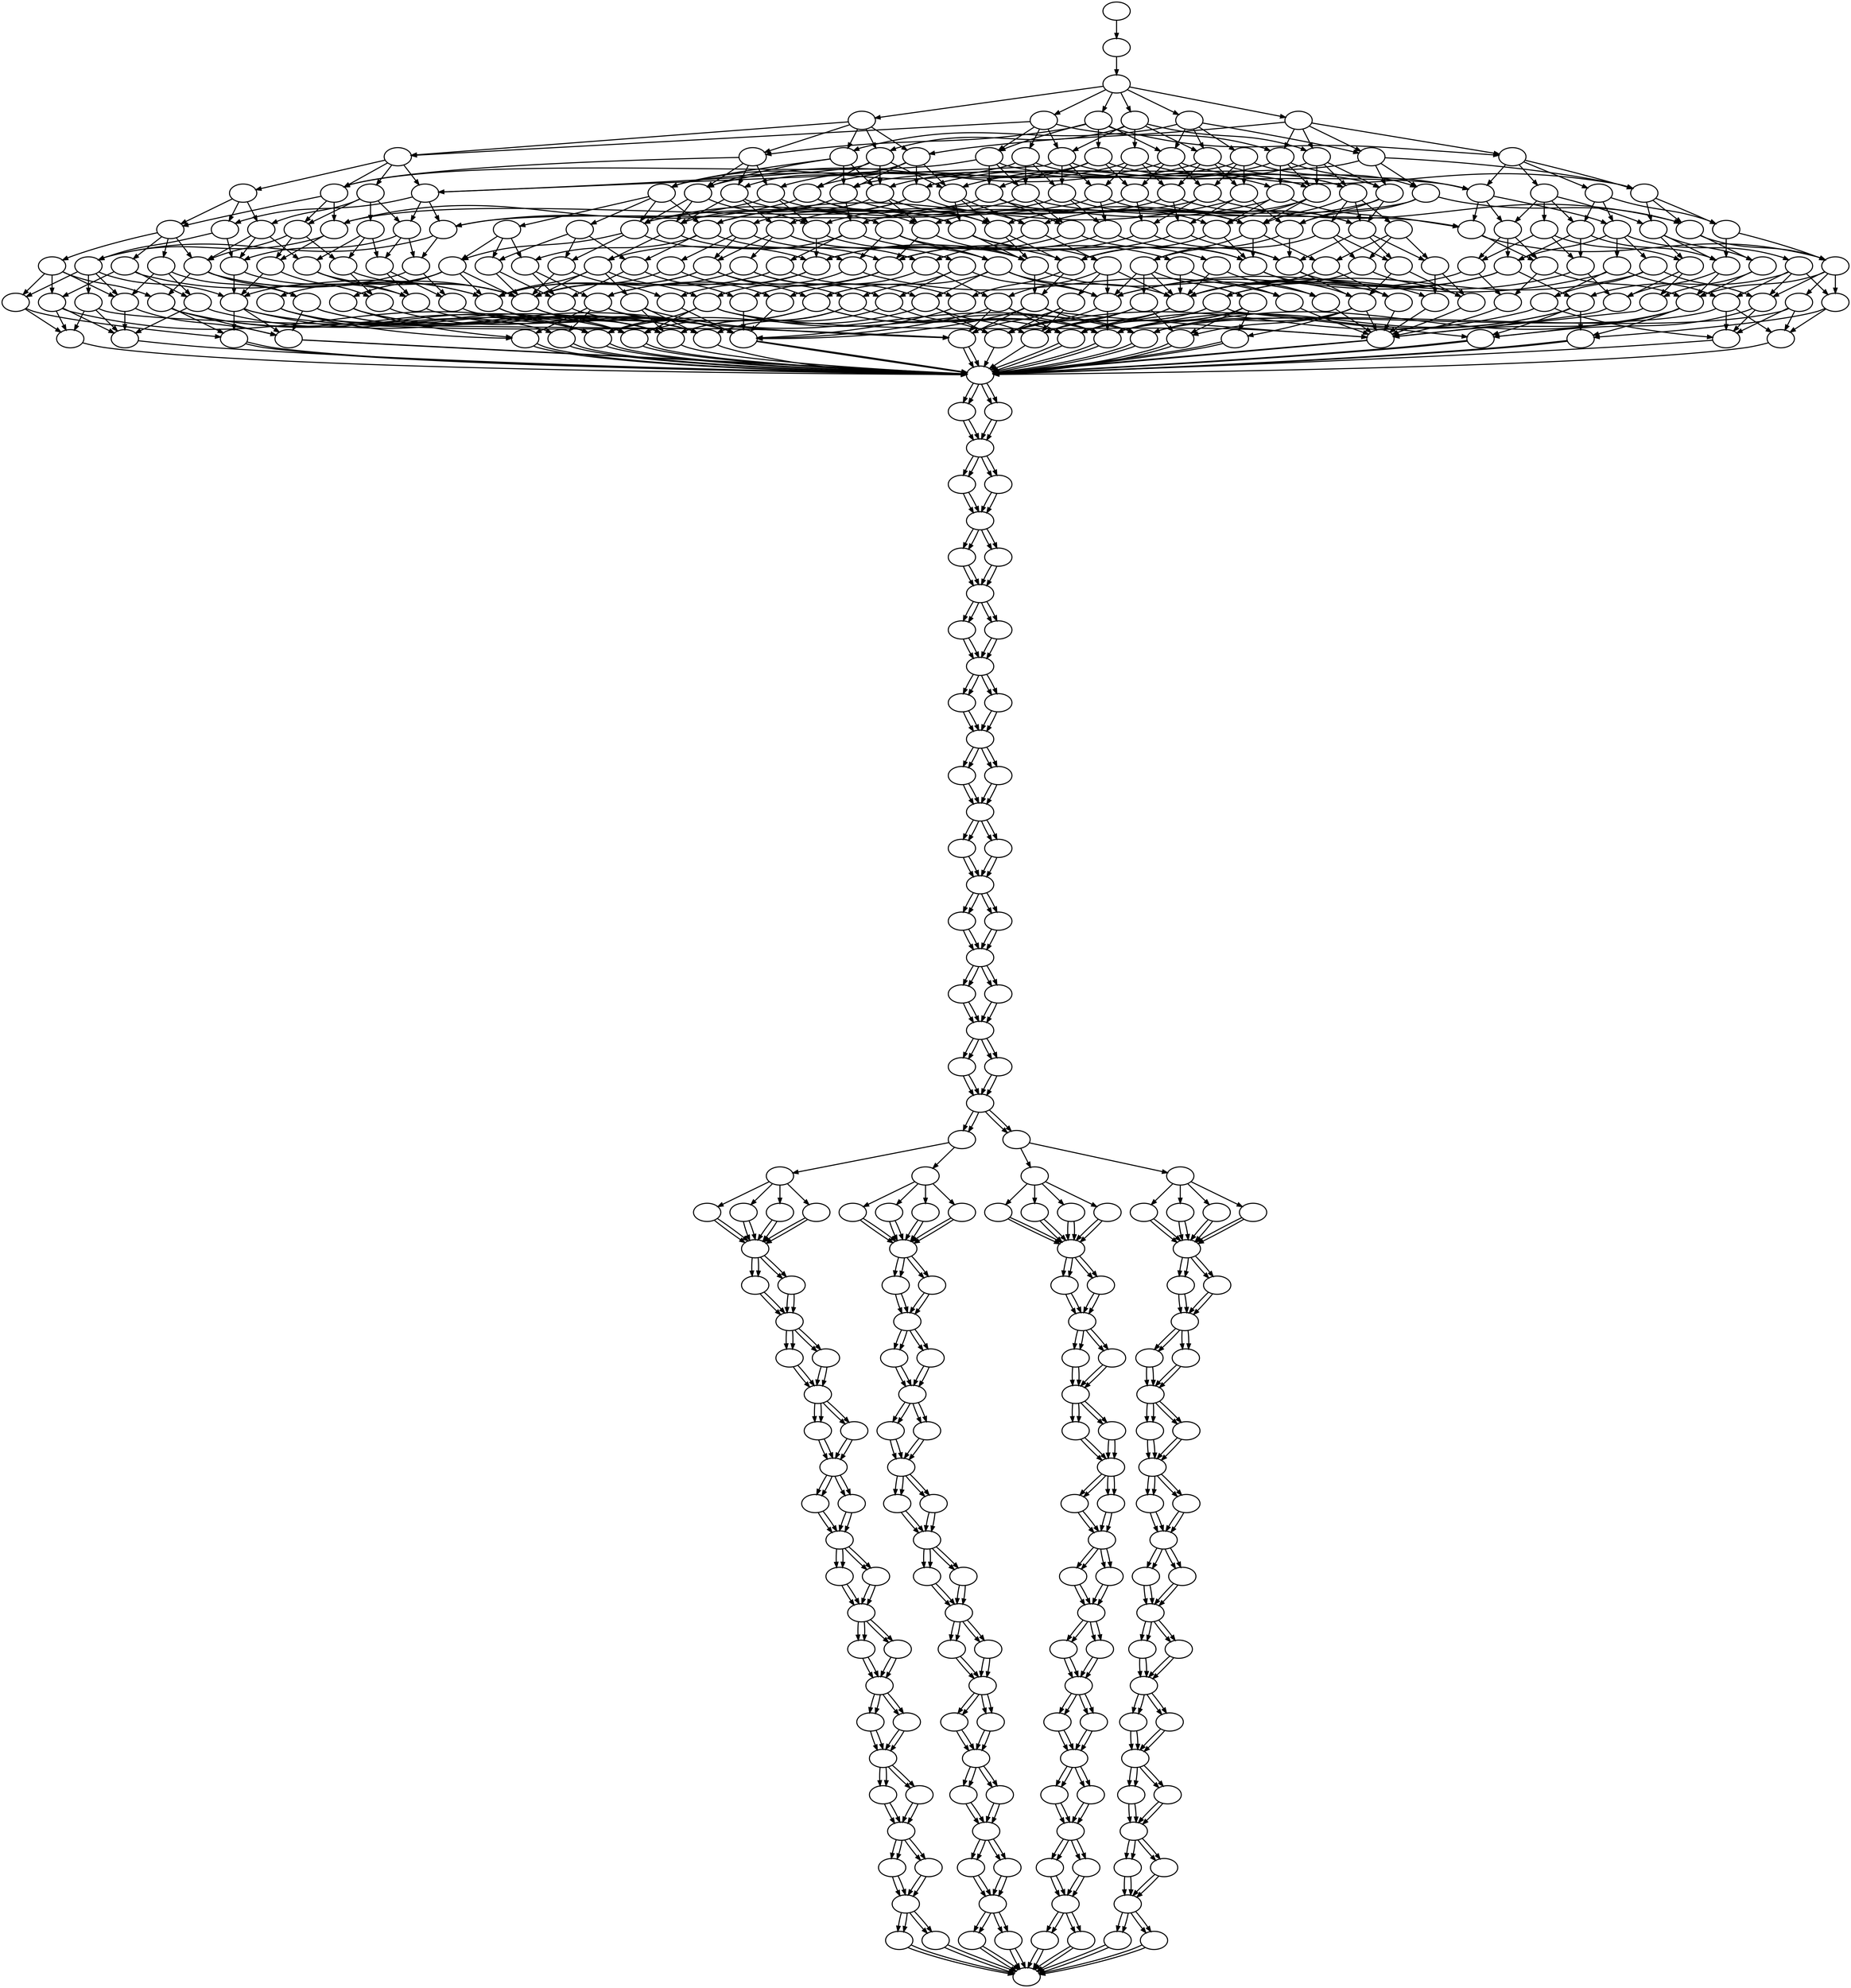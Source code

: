 digraph X {
node [penwidth=2]
edge [penwidth=2]
S139790410515232 [label=""]
S139790410515232 -> S139790410491952 [label=""]
S139790398621960 [label=""]
S139790398621960 -> S139790398348320 [label=""]
S139790398621960 -> S139790398385760 [label=""]
S139790398621960 -> S139790398368944 [label=""]
S139790324364928 [label=""]
S139790324364928 -> S139790323983784 [label=""]
S139790324364928 -> S139790323983784 [label=""]
S139790410225136 [label=""]
S139790410225136 -> S139790408838608 [label=""]
S139790410225136 -> S139790409652272 [label=""]
S139790410225136 -> S139790409671312 [label=""]
S139790398708336 [label=""]
S139790398708336 -> S139790398588976 [label=""]
S139790398708336 -> S139790498517936 [label=""]
S139790398708336 -> S139790498605680 [label=""]
S139790398708336 -> S139790498637152 [label=""]
S139790409787008 [label=""]
S139790409787008 -> S139790409671312 [label=""]
S139790409787008 -> S139790408235776 [label=""]
S139790498454128 [label=""]
S139790498454128 -> S139790408826608 [label=""]
S139790498454128 -> S139790409490160 [label=""]
S139790498454128 -> S139790409513368 [label=""]
S139790315398280 [label=""]
S139790315398280 -> S139790315121120 [label=""]
S139790315398280 -> S139790315121120 [label=""]
S139790313891528 [label=""]
S139790313891528 -> S139790312494792 [label=""]
S139790313891528 -> S139790312494792 [label=""]
S139790398264312 [label=""]
S139790398264312 -> S139790398405736 [label=""]
S139790398264312 -> S139790498551640 [label=""]
S139790398264312 -> S139790498637152 [label=""]
S139790398264312 -> S139790398265320 [label=""]
S139790312266712 [label=""]
S139790312266712 -> S139790312031008 [label=""]
S139790312266712 -> S139790312031008 [label=""]
S139790498517144 [label=""]
S139790498517144 -> S139790409467448 [label=""]
S139790498517144 -> S139790409488792 [label=""]
S139790498517144 -> S139790498454128 [label=""]
S139790498517144 -> S139790409514664 [label=""]
S139790313786472 [label=""]
S139790313786472 -> S139790313324344 [label=""]
S139790313786472 -> S139790313324344 [label=""]
S139790498930416 [label=""]
S139790498930416 -> S139790410824520 [label=""]
S139790498930416 -> S139790410986992 [label=""]
S139790315447648 [label=""]
S139790315447648 -> S139790314919912 [label=""]
S139790315447648 -> S139790314919912 [label=""]
S139790313830808 [label=""]
S139790313830808 -> S139790313175808 [label=""]
S139790313830808 -> S139790313175808 [label=""]
S139790308270736 [label=""]
S139790308270736 -> S139790307316080 [label=""]
S139790308270736 -> S139790307316080 [label=""]
S139790299104032 [label=""]
S139790299104032 -> S139790298737768 [label=""]
S139790299104032 -> S139790298737768 [label=""]
S139790315431624 [label=""]
S139790315431624 -> S139790314919912 [label=""]
S139790315431624 -> S139790314919912 [label=""]
S139790398602848 [label=""]
S139790398602848 -> S139790498819104 [label=""]
S139790398602848 -> S139790398602344 [label=""]
S139790398602848 -> S139790498198088 [label=""]
S139790306356256 [label=""]
S139790306356256 -> S139790304069032 [label=""]
S139790306356256 -> S139790304069032 [label=""]
S139790306356256 -> S139790306356760 [label=""]
S139790306356256 -> S139790306356760 [label=""]
S139790398405736 [label=""]
S139790398405736 -> S139790498841664 [label=""]
S139790398405736 -> S139790498926672 [label=""]
S139790398405736 -> S139790398368944 [label=""]
S139790315536680 [label=""]
S139790315536680 -> S139790314017784 [label=""]
S139790315536680 -> S139790314017784 [label=""]
S139790410866200 [label=""]
S139790410866200 -> S139790408755968 [label=""]
S139790410866200 -> S139790408779536 [label=""]
S139790306169776 [label=""]
S139790306169776 -> S139790305288560 [label=""]
S139790306169776 -> S139790305288560 [label=""]
S139790407932744 [label=""]
S139790407932744 -> S139790343648968 [label=""]
S139790397749296 [label=""]
S139790397749296 -> S139790343648968 [label=""]
S139790397749296 -> S139790343648968 [label=""]
S139790304173304 [label=""]
S139790304173304 -> S139790302877744 [label=""]
S139790304173304 -> S139790302877744 [label=""]
S139790408780688 [label=""]
S139790408780688 -> S139790398192096 [label=""]
S139790408780688 -> S139790408823944 [label=""]
S139790408780688 -> S139790408825528 [label=""]
S139790408795272 [label=""]
S139790408795272 -> S139790397749296 [label=""]
S139790408795272 -> S139790397796720 [label=""]
S139790408795272 -> S139790398192096 [label=""]
S139790408795272 -> S139790397716168 [label=""]
S139790498343608 [label=""]
S139790498343608 -> S139790410124680 [label=""]
S139790498343608 -> S139790498327080 [label=""]
S139790498343608 -> S139790498342456 [label=""]
S139790498520168 [label=""]
S139790498520168 -> S139790498220656 [label=""]
S139790498520168 -> S139790498517144 [label=""]
S139790498520168 -> S139790411603048 [label=""]
S139790306198088 [label=""]
S139790306198088 -> S139790304752632 [label=""]
S139790306198088 -> S139790304752632 [label=""]
S139790309556520 [label=""]
S139790309556520 -> S139790308714184 [label=""]
S139790309556520 -> S139790308714184 [label=""]
S139790309556520 -> S139790308734304 [label=""]
S139790309556520 -> S139790308734304 [label=""]
S139790310456064 [label=""]
S139790310456064 -> S139790309556520 [label=""]
S139790310456064 -> S139790309556520 [label=""]
S139790408235776 [label=""]
S139790408235776 -> S139790343648968 [label=""]
S139790343650408 [label=""]
S139790343650408 -> S139790327970992 [label=""]
S139790343650408 -> S139790327970992 [label=""]
S139790409670880 [label=""]
S139790409670880 -> S139790398048592 [label=""]
S139790409670880 -> S139790409671312 [label=""]
S139790319445704 [label=""]
S139790319445704 -> S139790317668184 [label=""]
S139790319445704 -> S139790317668184 [label=""]
S139790320683128 [label=""]
S139790320683128 -> S139790320505776 [label=""]
S139790320683128 -> S139790320270008 [label=""]
S139790409763296 [label=""]
S139790409763296 -> S139790398048592 [label=""]
S139790409763296 -> S139790408235776 [label=""]
S139790409763296 -> S139790344529464 [label=""]
S139790299164328 [label=""]
S139790299164328 -> S139790298737768 [label=""]
S139790299164328 -> S139790298737768 [label=""]
S139790411724128 [label=""]
S139790411724128 -> S139790410986992 [label=""]
S139790411724128 -> S139790411573008 [label=""]
S139790411724128 -> S139790411725352 [label=""]
S139790343648968 [label=""]
S139790343648968 -> S139790409764448 [label=""]
S139790343648968 -> S139790409764448 [label=""]
S139790343648968 -> S139790343650408 [label=""]
S139790343648968 -> S139790343650408 [label=""]
S139790298737768 [label=""]
S139790306356760 [label=""]
S139790306356760 -> S139790303885216 [label=""]
S139790306356760 -> S139790303885216 [label=""]
S139790411679288 [label=""]
S139790411679288 -> S139790409990944 [label=""]
S139790411679288 -> S139790409906872 [label=""]
S139790411679288 -> S139790411681232 [label=""]
S139790410853336 [label=""]
S139790410853336 -> S139790411681016 [label=""]
S139790410853336 -> S139790398048592 [label=""]
S139790410853336 -> S139790398192096 [label=""]
S139790410853336 -> S139790397716168 [label=""]
S139790410850888 [label=""]
S139790410850888 -> S139790398161624 [label=""]
S139790408823944 [label=""]
S139790408823944 -> S139790343648968 [label=""]
S139790398331936 [label=""]
S139790398331936 -> S139790498779936 [label=""]
S139790398331936 -> S139790498819104 [label=""]
S139790398331936 -> S139790498866744 [label=""]
S139790397977808 [label=""]
S139790397977808 -> S139790397831792 [label=""]
S139790397977808 -> S139790397871240 [label=""]
S139790397977808 -> S139790344573944 [label=""]
S139790397977808 -> S139790344576680 [label=""]
S139790398986144 [label=""]
S139790398986144 -> S139790398588616 [label=""]
S139790398986144 -> S139790398599392 [label=""]
S139790398986144 -> S139790398601912 [label=""]
S139790398986144 -> S139790398612688 [label=""]
S139790398986144 -> S139790398620232 [label=""]
S139790308456352 [label=""]
S139790308456352 -> S139790306540936 [label=""]
S139790308456352 -> S139790306540936 [label=""]
S139790308456352 -> S139790306583976 [label=""]
S139790308456352 -> S139790306583976 [label=""]
S139790409880712 [label=""]
S139790409880712 -> S139790344573944 [label=""]
S139790409880712 -> S139790409652272 [label=""]
S139790409880712 -> S139790409671312 [label=""]
S139790313911648 [label=""]
S139790313911648 -> S139790312494792 [label=""]
S139790313911648 -> S139790312494792 [label=""]
S139790398112184 [label=""]
S139790398112184 -> S139790343648968 [label=""]
S139790398112184 -> S139790343648968 [label=""]
S139790398466672 [label=""]
S139790398466672 -> S139790498791576 [label=""]
S139790398466672 -> S139790410124392 [label=""]
S139790320709784 [label=""]
S139790320709784 -> S139790319530928 [label=""]
S139790320709784 -> S139790319306440 [label=""]
S139790407982256 [label=""]
S139790407982256 -> S139790344576680 [label=""]
S139790407982256 -> S139790344660176 [label=""]
S139790315540352 [label=""]
S139790315540352 -> S139790314017784 [label=""]
S139790315540352 -> S139790314017784 [label=""]
S139790310156768 [label=""]
S139790310156768 -> S139790308650088 [label=""]
S139790310156768 -> S139790308650088 [label=""]
S139790310156768 -> S139790308684936 [label=""]
S139790310156768 -> S139790308684936 [label=""]
S139790310557024 [label=""]
S139790310557024 -> S139790308835128 [label=""]
S139790310557024 -> S139790308835128 [label=""]
S139790410097296 [label=""]
S139790410097296 -> S139790397716168 [label=""]
S139790301551072 [label=""]
S139790301551072 -> S139790299531816 [label=""]
S139790301551072 -> S139790299531816 [label=""]
S139790301551072 -> S139790299558472 [label=""]
S139790301551072 -> S139790299558472 [label=""]
S139790410793184 [label=""]
S139790410793184 -> S139790411681016 [label=""]
S139790410793184 -> S139790398048592 [label=""]
S139790410793184 -> S139790398112184 [label=""]
S139790410793184 -> S139790398114416 [label=""]
S139790498480568 [label=""]
S139790498480568 -> S139790398467464 [label=""]
S139790498480568 -> S139790498354960 [label=""]
S139790498480568 -> S139790498383848 [label=""]
S139790410932880 [label=""]
S139790410932880 -> S139790408795272 [label=""]
S139790410932880 -> S139790410934248 [label=""]
S139790409714792 [label=""]
S139790409714792 -> S139790398161624 [label=""]
S139790498793088 [label=""]
S139790498793088 -> S139790410853336 [label=""]
S139790498793088 -> S139790409652128 [label=""]
S139790498793088 -> S139790409670880 [label=""]
S139790498793088 -> S139790408682240 [label=""]
S139790325656752 [label=""]
S139790325656752 -> S139790324364928 [label=""]
S139790325656752 -> S139790324364928 [label=""]
S139790325656752 -> S139790325657256 [label=""]
S139790325656752 -> S139790325657256 [label=""]
S139790398984344 [label=""]
S139790398984344 -> S139790410796280 [label=""]
S139790398984344 -> S139790410812520 [label=""]
S139790398984344 -> S139790398227952 [label=""]
S139790408320856 [label=""]
S139790408320856 -> S139790344418944 [label=""]
S139790408320856 -> S139790344529464 [label=""]
S139790498740488 [label=""]
S139790498740488 -> S139790398227952 [label=""]
S139790498740488 -> S139790498781088 [label=""]
S139790498740488 -> S139790498792440 [label=""]
S139790398743688 [label=""]
S139790398743688 -> S139790398465880 [label=""]
S139790398743688 -> S139790498501768 [label=""]
S139790398743688 -> S139790498551640 [label=""]
S139790398743688 -> S139790398745056 [label=""]
S139790308303144 [label=""]
S139790308303144 -> S139790306719288 [label=""]
S139790308303144 -> S139790306719288 [label=""]
S139790398520568 [label=""]
S139790398520568 -> S139790398601912 [label=""]
S139790398520568 -> S139790398668024 [label=""]
S139790398520568 -> S139790398708336 [label=""]
S139790398520568 -> S139790398244408 [label=""]
S139790398520568 -> S139790398264312 [label=""]
S139790323983784 [label=""]
S139790323983784 -> S139790324231776 [label=""]
S139790323983784 -> S139790324231776 [label=""]
S139790323983784 -> S139790323759800 [label=""]
S139790323983784 -> S139790323759800 [label=""]
S139790323667600 [label=""]
S139790323667600 -> S139790323283944 [label=""]
S139790323667600 -> S139790323283944 [label=""]
S139790306633344 [label=""]
S139790306633344 -> S139790305799848 [label=""]
S139790306633344 -> S139790305799848 [label=""]
S139790301915040 [label=""]
S139790301915040 -> S139790299636728 [label=""]
S139790301915040 -> S139790299636728 [label=""]
S139790498841664 [label=""]
S139790498841664 -> S139790410866200 [label=""]
S139790498841664 -> S139790410936192 [label=""]
S139790319378376 [label=""]
S139790319378376 -> S139790318574120 [label=""]
S139790319378376 -> S139790318574120 [label=""]
S139790312230784 [label=""]
S139790312230784 -> S139790312031008 [label=""]
S139790312230784 -> S139790312031008 [label=""]
S139790498779936 [label=""]
S139790498779936 -> S139790410796280 [label=""]
S139790498779936 -> S139790410824520 [label=""]
S139790498779936 -> S139790498781088 [label=""]
S139790301769384 [label=""]
S139790301769384 -> S139790301083624 [label=""]
S139790301769384 -> S139790301083624 [label=""]
S139790408893216 [label=""]
S139790408893216 -> S139790397716168 [label=""]
S139790408184464 [label=""]
S139790408184464 -> S139790411681016 [label=""]
S139790408184464 -> S139790398048592 [label=""]
S139790408184464 -> S139790408838608 [label=""]
S139790408184464 -> S139790344418944 [label=""]
S139790398227952 [label=""]
S139790398227952 -> S139790409652128 [label=""]
S139790398227952 -> S139790409712776 [label=""]
S139790319448008 [label=""]
S139790319448008 -> S139790317668184 [label=""]
S139790319448008 -> S139790317668184 [label=""]
S139790398961064 [label=""]
S139790398961064 -> S139790398986144 [label=""]
S139790398961064 -> S139790398510216 [label=""]
S139790398961064 -> S139790398517472 [label=""]
S139790398961064 -> S139790398520568 [label=""]
S139790398961064 -> S139790398544208 [label=""]
S139790398961064 -> S139790398564832 [label=""]
S139790398114416 [label=""]
S139790398114416 -> S139790343648968 [label=""]
S139790398114416 -> S139790343648968 [label=""]
S139790306609128 [label=""]
S139790306609128 -> S139790305799848 [label=""]
S139790306609128 -> S139790305799848 [label=""]
S139790498482512 [label=""]
S139790498482512 -> S139790498325928 [label=""]
S139790498482512 -> S139790498354960 [label=""]
S139790498482512 -> S139790498396064 [label=""]
S139790322229688 [label=""]
S139790322229688 -> S139790322090856 [label=""]
S139790322229688 -> S139790322090856 [label=""]
S139790322229688 -> S139790322092872 [label=""]
S139790322229688 -> S139790322092872 [label=""]
S139790398420680 [label=""]
S139790398420680 -> S139790498866744 [label=""]
S139790398420680 -> S139790498930416 [label=""]
S139790398420680 -> S139790398368944 [label=""]
S139790498781088 [label=""]
S139790498781088 -> S139790409652128 [label=""]
S139790498781088 -> S139790409714792 [label=""]
S139790498783032 [label=""]
S139790498783032 -> S139790410812520 [label=""]
S139790498783032 -> S139790498791576 [label=""]
S139790498783032 -> S139790498792440 [label=""]
S139790319389512 [label=""]
S139790319389512 -> S139790318141664 [label=""]
S139790319389512 -> S139790318141664 [label=""]
S139790398668024 [label=""]
S139790398668024 -> S139790410492384 [label=""]
S139790398668024 -> S139790498517936 [label=""]
S139790398668024 -> S139790498520168 [label=""]
S139790398668024 -> S139790498551640 [label=""]
S139790411572576 [label=""]
S139790411572576 -> S139790409882800 [label=""]
S139790411572576 -> S139790411573008 [label=""]
S139790313810688 [label=""]
S139790313810688 -> S139790313324344 [label=""]
S139790313810688 -> S139790313324344 [label=""]
S139790326527112 [label=""]
S139790326527112 -> S139790326216824 [label=""]
S139790326527112 -> S139790326216824 [label=""]
S139790326527112 -> S139790326239384 [label=""]
S139790326527112 -> S139790326239384 [label=""]
S139790313749032 [label=""]
S139790313749032 -> S139790313509808 [label=""]
S139790313749032 -> S139790313509808 [label=""]
S139790498501768 [label=""]
S139790498501768 -> S139790498341304 [label=""]
S139790498501768 -> S139790498383848 [label=""]
S139790498501768 -> S139790498502488 [label=""]
S139790398382232 [label=""]
S139790398382232 -> S139790498779936 [label=""]
S139790398382232 -> S139790498895920 [label=""]
S139790398382232 -> S139790498930416 [label=""]
S139790305799848 [label=""]
S139790305799848 -> S139790304112584 [label=""]
S139790305799848 -> S139790304112584 [label=""]
S139790305799848 -> S139790304153184 [label=""]
S139790305799848 -> S139790304153184 [label=""]
S139790310394408 [label=""]
S139790310394408 -> S139790310156768 [label=""]
S139790310394408 -> S139790310156768 [label=""]
S139790397831792 [label=""]
S139790397831792 -> S139790343648968 [label=""]
S139790397831792 -> S139790343648968 [label=""]
S139790398226584 [label=""]
S139790398226584 -> S139790398385616 [label=""]
S139790398226584 -> S139790411616840 [label=""]
S139790398226584 -> S139790411817616 [label=""]
S139790409906872 [label=""]
S139790409906872 -> S139790408376264 [label=""]
S139790409906872 -> S139790498434368 [label=""]
S139790409906872 -> S139790407980096 [label=""]
S139790409906872 -> S139790407982256 [label=""]
S139790498382624 [label=""]
S139790498382624 -> S139790408233760 [label=""]
S139790498382624 -> S139790409801168 [label=""]
S139790498382624 -> S139790408281624 [label=""]
S139790498382624 -> S139790408320856 [label=""]
S139790410986992 [label=""]
S139790410986992 -> S139790408755968 [label=""]
S139790410986992 -> S139790410011784 [label=""]
S139790409764448 [label=""]
S139790409764448 -> S139790327970992 [label=""]
S139790409764448 -> S139790327970992 [label=""]
S139790313747016 [label=""]
S139790313747016 -> S139790313509808 [label=""]
S139790313747016 -> S139790313509808 [label=""]
S139790498454992 [label=""]
S139790498454992 -> S139790409880712 [label=""]
S139790498454992 -> S139790407980096 [label=""]
S139790498454992 -> S139790409942872 [label=""]
S139790322092872 [label=""]
S139790322092872 -> S139790321754912 [label=""]
S139790322092872 -> S139790321754912 [label=""]
S139790498434368 [label=""]
S139790498434368 -> S139790398048592 [label=""]
S139790498434368 -> S139790407932744 [label=""]
S139790498434368 -> S139790344660176 [label=""]
S139790398601912 [label=""]
S139790398601912 -> S139790398329992 [label=""]
S139790398601912 -> S139790398588976 [label=""]
S139790398601912 -> S139790398602848 [label=""]
S139790398601912 -> S139790398405736 [label=""]
S139790326216824 [label=""]
S139790326216824 -> S139790325656752 [label=""]
S139790326216824 -> S139790325656752 [label=""]
S139790312404896 [label=""]
S139790312404896 -> S139790311116600 [label=""]
S139790312404896 -> S139790311116600 [label=""]
S139790498791576 [label=""]
S139790498791576 -> S139790409693304 [label=""]
S139790498791576 -> S139790410850888 [label=""]
S139790308650088 [label=""]
S139790308650088 -> S139790308456352 [label=""]
S139790308650088 -> S139790308456352 [label=""]
S139790319456840 [label=""]
S139790319456840 -> S139790317668184 [label=""]
S139790319456840 -> S139790317668184 [label=""]
S139790408281624 [label=""]
S139790408281624 -> S139790408838608 [label=""]
S139790408281624 -> S139790408235776 [label=""]
S139790314919912 [label=""]
S139790314919912 -> S139790313786472 [label=""]
S139790314919912 -> S139790313786472 [label=""]
S139790314919912 -> S139790313810688 [label=""]
S139790314919912 -> S139790313810688 [label=""]
S139790398348320 [label=""]
S139790398348320 -> S139790498791576 [label=""]
S139790398348320 -> S139790410936192 [label=""]
S139790498816368 [label=""]
S139790498816368 -> S139790498793088 [label=""]
S139790498816368 -> S139790410866200 [label=""]
S139790498816368 -> S139790410888328 [label=""]
S139790498325712 [label=""]
S139790498325712 -> S139790398161624 [label=""]
S139790316673000 [label=""]
S139790316673000 -> S139790316136424 [label=""]
S139790316673000 -> S139790316136424 [label=""]
S139790301830104 [label=""]
S139790301830104 -> S139790300628464 [label=""]
S139790301830104 -> S139790300628464 [label=""]
S139790410824520 [label=""]
S139790410824520 -> S139790409693304 [label=""]
S139790410824520 -> S139790409714792 [label=""]
S139790319530928 [label=""]
S139790319530928 -> S139790319387208 [label=""]
S139790319530928 -> S139790319389512 [label=""]
S139790319530928 -> S139790319424648 [label=""]
S139790319530928 -> S139790319426952 [label=""]
S139790303885216 [label=""]
S139790303885216 -> S139790301742216 [label=""]
S139790303885216 -> S139790301742216 [label=""]
S139790303885216 -> S139790303885720 [label=""]
S139790303885216 -> S139790303885720 [label=""]
S139790398281272 [label=""]
S139790398281272 -> S139790398420680 [label=""]
S139790398281272 -> S139790498572408 [label=""]
S139790398281272 -> S139790498665464 [label=""]
S139790398281272 -> S139790398265320 [label=""]
S139790319331160 [label=""]
S139790319331160 -> S139790319039408 [label=""]
S139790319331160 -> S139790319039408 [label=""]
S139790304254144 [label=""]
S139790304254144 -> S139790302374008 [label=""]
S139790304254144 -> S139790302374008 [label=""]
S139790398467464 [label=""]
S139790398467464 -> S139790410182024 [label=""]
S139790398467464 -> S139790410226864 [label=""]
S139790398467464 -> S139790410124680 [label=""]
S139790307859560 [label=""]
S139790307859560 -> S139790306609128 [label=""]
S139790307859560 -> S139790306609128 [label=""]
S139790307859560 -> S139790306633344 [label=""]
S139790307859560 -> S139790306633344 [label=""]
S139790408826608 [label=""]
S139790408826608 -> S139790397796720 [label=""]
S139790408826608 -> S139790408825528 [label=""]
S139790309460016 [label=""]
S139790309460016 -> S139790308754424 [label=""]
S139790309460016 -> S139790308754424 [label=""]
S139790309460016 -> S139790308270736 [label=""]
S139790309460016 -> S139790308270736 [label=""]
S139790319424648 [label=""]
S139790319424648 -> S139790318141664 [label=""]
S139790319424648 -> S139790318141664 [label=""]
S139790319039408 [label=""]
S139790319039408 -> S139790317133192 [label=""]
S139790319039408 -> S139790317133192 [label=""]
S139790319039408 -> S139790316635560 [label=""]
S139790319039408 -> S139790316635560 [label=""]
S139790411573008 [label=""]
S139790411573008 -> S139790407930440 [label=""]
S139790411573008 -> S139790409971832 [label=""]
S139790411573008 -> S139790407980096 [label=""]
S139790411573008 -> S139790407982256 [label=""]
S139790322570592 [label=""]
S139790322570592 -> S139790322229688 [label=""]
S139790322570592 -> S139790322229688 [label=""]
S139790408779536 [label=""]
S139790408779536 -> S139790398161624 [label=""]
S139790312421064 [label=""]
S139790312421064 -> S139790311116600 [label=""]
S139790312421064 -> S139790311116600 [label=""]
S139790410491952 [label=""]
S139790410491952 -> S139790398961064 [label=""]
S139790410810288 [label=""]
S139790410810288 -> S139790398112184 [label=""]
S139790410810288 -> S139790409652272 [label=""]
S139790410810288 -> S139790409671312 [label=""]
S139790410226864 [label=""]
S139790410226864 -> S139790408233760 [label=""]
S139790410226864 -> S139790408236784 [label=""]
S139790317133192 [label=""]
S139790317133192 -> S139790316890016 [label=""]
S139790317133192 -> S139790316890016 [label=""]
S139790398745056 [label=""]
S139790398745056 -> S139790398466672 [label=""]
S139790398745056 -> S139790498502488 [label=""]
S139790398745056 -> S139790498433360 [label=""]
S139790325657256 [label=""]
S139790325657256 -> S139790323983784 [label=""]
S139790325657256 -> S139790323983784 [label=""]
S139790299188544 [label=""]
S139790299188544 -> S139790298737768 [label=""]
S139790299188544 -> S139790298737768 [label=""]
S139790411766384 [label=""]
S139790411766384 -> S139790410050808 [label=""]
S139790411766384 -> S139790409488792 [label=""]
S139790411766384 -> S139790411817616 [label=""]
S139790411603048 [label=""]
S139790411603048 -> S139790410122016 [label=""]
S139790411603048 -> S139790409488792 [label=""]
S139790411603048 -> S139790411616840 [label=""]
S139790411681232 [label=""]
S139790411681232 -> S139790409992024 [label=""]
S139790411681232 -> S139790407982256 [label=""]
S139790304229928 [label=""]
S139790304229928 -> S139790302374008 [label=""]
S139790304229928 -> S139790302374008 [label=""]
S139790498263552 [label=""]
S139790498263552 -> S139790410866200 [label=""]
S139790498263552 -> S139790410124392 [label=""]
S139790301742216 [label=""]
S139790301742216 -> S139790301551072 [label=""]
S139790301742216 -> S139790301551072 [label=""]
S139790411725352 [label=""]
S139790411725352 -> S139790410011784 [label=""]
S139790411725352 -> S139790407982256 [label=""]
S139790498198088 [label=""]
S139790498198088 -> S139790410932880 [label=""]
S139790498198088 -> S139790410050808 [label=""]
S139790498198088 -> S139790398385616 [label=""]
S139790316701312 [label=""]
S139790316701312 -> S139790316136424 [label=""]
S139790316701312 -> S139790316136424 [label=""]
S139790318574120 [label=""]
S139790318574120 -> S139790316673000 [label=""]
S139790318574120 -> S139790316673000 [label=""]
S139790318574120 -> S139790316701312 [label=""]
S139790318574120 -> S139790316701312 [label=""]
S139790498383848 [label=""]
S139790498383848 -> S139790410226864 [label=""]
S139790498383848 -> S139790498382624 [label=""]
S139790410812520 [label=""]
S139790410812520 -> S139790409693304 [label=""]
S139790410812520 -> S139790409712776 [label=""]
S139790398544208 [label=""]
S139790398544208 -> S139790398612688 [label=""]
S139790398544208 -> S139790398682896 [label=""]
S139790398544208 -> S139790398731400 [label=""]
S139790398544208 -> S139790398244408 [label=""]
S139790398544208 -> S139790398281272 [label=""]
S139790410124680 [label=""]
S139790410124680 -> S139790409652128 [label=""]
S139790410124680 -> S139790408236784 [label=""]
S139790304201616 [label=""]
S139790304201616 -> S139790302877744 [label=""]
S139790304201616 -> S139790302877744 [label=""]
S139790397871240 [label=""]
S139790397871240 -> S139790343648968 [label=""]
S139790397871240 -> S139790343648968 [label=""]
S139790410241880 [label=""]
S139790410241880 -> S139790410225136 [label=""]
S139790410241880 -> S139790408281624 [label=""]
S139790410241880 -> S139790409787008 [label=""]
S139790407980096 [label=""]
S139790407980096 -> S139790344573944 [label=""]
S139790407980096 -> S139790407932744 [label=""]
S139790320270008 [label=""]
S139790320270008 -> S139790319361416 [label=""]
S139790320270008 -> S139790319376072 [label=""]
S139790320270008 -> S139790319378376 [label=""]
S139790320270008 -> S139790319397128 [label=""]
S139790304112584 [label=""]
S139790304112584 -> S139790303373288 [label=""]
S139790304112584 -> S139790303373288 [label=""]
S139790498866744 [label=""]
S139790498866744 -> S139790410824520 [label=""]
S139790498866744 -> S139790410936192 [label=""]
S139790398588616 [label=""]
S139790398588616 -> S139790398302400 [label=""]
S139790398588616 -> S139790398329992 [label=""]
S139790398588616 -> S139790398331936 [label=""]
S139790398588616 -> S139790398347096 [label=""]
S139790321129232 [label=""]
S139790321129232 -> S139790321304136 [label=""]
S139790321129232 -> S139790321304136 [label=""]
S139790409850248 [label=""]
S139790409850248 -> S139790408376264 [label=""]
S139790409850248 -> S139790409652128 [label=""]
S139790409850248 -> S139790409670880 [label=""]
S139790409850248 -> S139790409880712 [label=""]
S139790398465880 [label=""]
S139790398465880 -> S139790498783032 [label=""]
S139790398465880 -> S139790498263552 [label=""]
S139790398465880 -> S139790398466672 [label=""]
S139790308754424 [label=""]
S139790308754424 -> S139790307316080 [label=""]
S139790308754424 -> S139790307316080 [label=""]
S139790397796720 [label=""]
S139790397796720 -> S139790343648968 [label=""]
S139790397796720 -> S139790343648968 [label=""]
S139790498453264 [label=""]
S139790498453264 -> S139790409850248 [label=""]
S139790498453264 -> S139790409906872 [label=""]
S139790498453264 -> S139790409943232 [label=""]
S139790498453264 -> S139790498454992 [label=""]
S139790344573944 [label=""]
S139790344573944 -> S139790343648968 [label=""]
S139790344573944 -> S139790343648968 [label=""]
S139790312031008 [label=""]
S139790312031008 -> S139790310392392 [label=""]
S139790312031008 -> S139790310392392 [label=""]
S139790312031008 -> S139790310394408 [label=""]
S139790312031008 -> S139790310394408 [label=""]
S139790410936192 [label=""]
S139790410936192 -> S139790408861456 [label=""]
S139790410936192 -> S139790408893216 [label=""]
S139790398471200 [label=""]
S139790398471200 -> S139790498779936 [label=""]
S139790398471200 -> S139790498220656 [label=""]
S139790398471200 -> S139790498300128 [label=""]
S139790315351144 [label=""]
S139790315351144 -> S139790315121120 [label=""]
S139790315351144 -> S139790315121120 [label=""]
S139790315898928 [label=""]
S139790315898928 -> S139790315475960 [label=""]
S139790315898928 -> S139790315475960 [label=""]
S139790315898928 -> S139790315508368 [label=""]
S139790315898928 -> S139790315508368 [label=""]
S139790408062016 [label=""]
S139790408062016 -> S139790397749296 [label=""]
S139790408062016 -> S139790397796720 [label=""]
S139790408062016 -> S139790344573944 [label=""]
S139790408062016 -> S139790344576680 [label=""]
S139790316749744 [label=""]
S139790316749744 -> S139790315898928 [label=""]
S139790316749744 -> S139790315898928 [label=""]
S139790498502488 [label=""]
S139790498502488 -> S139790498341592 [label=""]
S139790498502488 -> S139790498382624 [label=""]
S139790326239384 [label=""]
S139790326239384 -> S139790325656752 [label=""]
S139790326239384 -> S139790325656752 [label=""]
S139790308306816 [label=""]
S139790308306816 -> S139790306719288 [label=""]
S139790308306816 -> S139790306719288 [label=""]
S139790398368944 [label=""]
S139790398368944 -> S139790410936192 [label=""]
S139790398368944 -> S139790498198664 [label=""]
S139790398368944 -> S139790498218280 [label=""]
S139790410050808 [label=""]
S139790410050808 -> S139790408795272 [label=""]
S139790410050808 -> S139790410097296 [label=""]
S139790498342456 [label=""]
S139790498342456 -> S139790408236784 [label=""]
S139790498342456 -> S139790409745976 [label=""]
S139790398564832 [label=""]
S139790398564832 -> S139790398620232 [label=""]
S139790398564832 -> S139790398743688 [label=""]
S139790398564832 -> S139790398226944 [label=""]
S139790398564832 -> S139790398264312 [label=""]
S139790398564832 -> S139790398587392 [label=""]
S139790344418944 [label=""]
S139790344418944 -> S139790343648968 [label=""]
S139790344418944 -> S139790343648968 [label=""]
S139790398385040 [label=""]
S139790398385040 -> S139790498783032 [label=""]
S139790398385040 -> S139790498926672 [label=""]
S139790398385040 -> S139790398385760 [label=""]
S139790315475960 [label=""]
S139790315475960 -> S139790314735088 [label=""]
S139790315475960 -> S139790314735088 [label=""]
S139790311249392 [label=""]
S139790311249392 -> S139790310480280 [label=""]
S139790311249392 -> S139790310480280 [label=""]
S139790311249392 -> S139790310504496 [label=""]
S139790311249392 -> S139790310504496 [label=""]
S139790498327080 [label=""]
S139790498327080 -> S139790409652128 [label=""]
S139790498327080 -> S139790498325712 [label=""]
S139790315121120 [label=""]
S139790315121120 -> S139790313747016 [label=""]
S139790315121120 -> S139790313747016 [label=""]
S139790315121120 -> S139790313749032 [label=""]
S139790315121120 -> S139790313749032 [label=""]
S139790323283944 [label=""]
S139790323283944 -> S139790323090712 [label=""]
S139790323283944 -> S139790323090712 [label=""]
S139790323283944 -> S139790323284448 [label=""]
S139790323283944 -> S139790323284448 [label=""]
S139790398161624 [label=""]
S139790398161624 -> S139790343648968 [label=""]
S139790398161624 -> S139790343648968 [label=""]
S139790408233760 [label=""]
S139790408233760 -> S139790398161624 [label=""]
S139790408233760 -> S139790398163856 [label=""]
S139790408233760 -> S139790408838608 [label=""]
S139790408233760 -> S139790344418944 [label=""]
S139790498517936 [label=""]
S139790498517936 -> S139790498432784 [label=""]
S139790498517936 -> S139790498453264 [label=""]
S139790498517936 -> S139790411572576 [label=""]
S139790299636728 [label=""]
S139790299636728 -> S139790299164328 [label=""]
S139790299636728 -> S139790299164328 [label=""]
S139790299636728 -> S139790299188544 [label=""]
S139790299636728 -> S139790299188544 [label=""]
S139790313324344 [label=""]
S139790313324344 -> S139790312295168 [label=""]
S139790313324344 -> S139790312295168 [label=""]
S139790313324344 -> S139790312323624 [label=""]
S139790313324344 -> S139790312323624 [label=""]
S139790319317216 [label=""]
S139790319317216 -> S139790319039408 [label=""]
S139790319317216 -> S139790319039408 [label=""]
S139790398612688 [label=""]
S139790398612688 -> S139790398331936 [label=""]
S139790398612688 -> S139790398382232 [label=""]
S139790398612688 -> S139790398602848 [label=""]
S139790398612688 -> S139790398420680 [label=""]
S139790398163856 [label=""]
S139790398163856 -> S139790343648968 [label=""]
S139790398163856 -> S139790343648968 [label=""]
S139790398620232 [label=""]
S139790398620232 -> S139790398347096 [label=""]
S139790398620232 -> S139790398385040 [label=""]
S139790398620232 -> S139790398405736 [label=""]
S139790398620232 -> S139790398621960 [label=""]
S139790319319736 [label=""]
S139790319319736 -> S139790319039408 [label=""]
S139790319319736 -> S139790319039408 [label=""]
S139790498432784 [label=""]
S139790498432784 -> S139790409850248 [label=""]
S139790498432784 -> S139790409882800 [label=""]
S139790498432784 -> S139790498385864 [label=""]
S139790409671312 [label=""]
S139790409671312 -> S139790343648968 [label=""]
S139790411616840 [label=""]
S139790411616840 -> S139790410123312 [label=""]
S139790411616840 -> S139790407982256 [label=""]
S139790323284448 [label=""]
S139790323284448 -> S139790322720208 [label=""]
S139790323284448 -> S139790322720208 [label=""]
S139790409490160 [label=""]
S139790409490160 -> S139790397796720 [label=""]
S139790409490160 -> S139790407932744 [label=""]
S139790409490160 -> S139790344660176 [label=""]
S139790314017784 [label=""]
S139790314017784 -> S139790313891528 [label=""]
S139790314017784 -> S139790313891528 [label=""]
S139790314017784 -> S139790313911648 [label=""]
S139790314017784 -> S139790313911648 [label=""]
S139790299531816 [label=""]
S139790299531816 -> S139790298737768 [label=""]
S139790299531816 -> S139790298737768 [label=""]
S139790322720208 [label=""]
S139790322720208 -> S139790322570592 [label=""]
S139790322720208 -> S139790322570592 [label=""]
S139790322720208 -> S139790322720712 [label=""]
S139790322720208 -> S139790322720712 [label=""]
S139790327970992 [label=""]
S139790327970992 -> S139790326385840 [label=""]
S139790327970992 -> S139790326385840 [label=""]
S139790327970992 -> S139790326420688 [label=""]
S139790327970992 -> S139790326420688 [label=""]
S139790324231776 [label=""]
S139790324231776 -> S139790323859328 [label=""]
S139790324231776 -> S139790323859328 [label=""]
S139790498396064 [label=""]
S139790498396064 -> S139790410243032 [label=""]
S139790498396064 -> S139790498382624 [label=""]
S139790310431848 [label=""]
S139790310431848 -> S139790309556520 [label=""]
S139790310431848 -> S139790309556520 [label=""]
S139790411817616 [label=""]
S139790411817616 -> S139790410097296 [label=""]
S139790411817616 -> S139790407982256 [label=""]
S139790308684936 [label=""]
S139790308684936 -> S139790308456352 [label=""]
S139790308684936 -> S139790308456352 [label=""]
S139790498300128 [label=""]
S139790498300128 -> S139790410824520 [label=""]
S139790498300128 -> S139790410124392 [label=""]
S139790407933464 [label=""]
S139790407933464 -> S139790398161624 [label=""]
S139790316810464 [label=""]
S139790316810464 -> S139790315665528 [label=""]
S139790316810464 -> S139790315665528 [label=""]
S139790326420688 [label=""]
S139790326420688 -> S139790326527112 [label=""]
S139790326420688 -> S139790326527112 [label=""]
S139790410097656 [label=""]
S139790410097656 -> S139790397716168 [label=""]
S139790410182024 [label=""]
S139790410182024 -> S139790408184464 [label=""]
S139790410182024 -> S139790409652128 [label=""]
S139790410182024 -> S139790409670880 [label=""]
S139790410182024 -> S139790410225136 [label=""]
S139790398731400 [label=""]
S139790398731400 -> S139790398382232 [label=""]
S139790398731400 -> S139790498482512 [label=""]
S139790398731400 -> S139790498605680 [label=""]
S139790398731400 -> S139790498665464 [label=""]
S139790409539952 [label=""]
S139790409539952 -> S139790397871240 [label=""]
S139790409539952 -> S139790407932744 [label=""]
S139790409539952 -> S139790344660176 [label=""]
S139790323669616 [label=""]
S139790323669616 -> S139790323283944 [label=""]
S139790323669616 -> S139790323283944 [label=""]
S139790498460592 [label=""]
S139790498460592 -> S139790398467464 [label=""]
S139790498460592 -> S139790498325928 [label=""]
S139790498460592 -> S139790498341304 [label=""]
S139790498460592 -> S139790498343608 [label=""]
S139790316782152 [label=""]
S139790316782152 -> S139790315665528 [label=""]
S139790316782152 -> S139790315665528 [label=""]
S139790498605680 [label=""]
S139790498605680 -> S139790498895920 [label=""]
S139790498605680 -> S139790498453264 [label=""]
S139790498605680 -> S139790411679288 [label=""]
S139790398665360 [label=""]
S139790398665360 -> S139790498460592 [label=""]
S139790398665360 -> S139790498480568 [label=""]
S139790398665360 -> S139790498482512 [label=""]
S139790398665360 -> S139790498501768 [label=""]
S139790303885720 [label=""]
S139790303885720 -> S139790301551072 [label=""]
S139790303885720 -> S139790301551072 [label=""]
S139790409785928 [label=""]
S139790409785928 -> S139790409670880 [label=""]
S139790409785928 -> S139790409763296 [label=""]
S139790409785928 -> S139790409787008 [label=""]
S139790398510216 [label=""]
S139790398510216 -> S139790398640352 [label=""]
S139790398510216 -> S139790398665360 [label=""]
S139790398510216 -> S139790398668024 [label=""]
S139790398510216 -> S139790398682896 [label=""]
S139790398510216 -> S139790398743688 [label=""]
S139790410011784 [label=""]
S139790410011784 -> S139790397716168 [label=""]
S139790319426952 [label=""]
S139790319426952 -> S139790318141664 [label=""]
S139790319426952 -> S139790318141664 [label=""]
S139790319466760 [label=""]
S139790319466760 -> S139790317668184 [label=""]
S139790319466760 -> S139790317668184 [label=""]
S139790310480280 [label=""]
S139790310480280 -> S139790309460016 [label=""]
S139790310480280 -> S139790309460016 [label=""]
S139790306230496 [label=""]
S139790306230496 -> S139790304752632 [label=""]
S139790306230496 -> S139790304752632 [label=""]
S139790300628464 [label=""]
S139790300628464 -> S139790299132344 [label=""]
S139790300628464 -> S139790299132344 [label=""]
S139790300628464 -> S139790299160656 [label=""]
S139790300628464 -> S139790299160656 [label=""]
S139790409990944 [label=""]
S139790409990944 -> S139790410853336 [label=""]
S139790409990944 -> S139790409992024 [label=""]
S139790344576680 [label=""]
S139790344576680 -> S139790343648968 [label=""]
S139790344576680 -> S139790343648968 [label=""]
S139790410796280 [label=""]
S139790410796280 -> S139790410793184 [label=""]
S139790410796280 -> S139790409652128 [label=""]
S139790410796280 -> S139790409670880 [label=""]
S139790410796280 -> S139790410810288 [label=""]
S139790302374008 [label=""]
S139790302374008 -> S139790301890824 [label=""]
S139790302374008 -> S139790301890824 [label=""]
S139790302374008 -> S139790301915040 [label=""]
S139790302374008 -> S139790301915040 [label=""]
S139790498220656 [label=""]
S139790498220656 -> S139790410912256 [label=""]
S139790498220656 -> S139790410122016 [label=""]
S139790323759800 [label=""]
S139790323759800 -> S139790323859328 [label=""]
S139790323759800 -> S139790323859328 [label=""]
S139790410934248 [label=""]
S139790410934248 -> S139790397716168 [label=""]
S139790323090712 [label=""]
S139790323090712 -> S139790322720208 [label=""]
S139790323090712 -> S139790322720208 [label=""]
S139790409652128 [label=""]
S139790409652128 -> S139790411681016 [label=""]
S139790409652128 -> S139790409652272 [label=""]
S139790498819104 [label=""]
S139790498819104 -> S139790410912256 [label=""]
S139790498819104 -> S139790410932880 [label=""]
S139790498738256 [label=""]
S139790498738256 -> S139790498198664 [label=""]
S139790498738256 -> S139790409541104 [label=""]
S139790498738256 -> S139790411726000 [label=""]
S139790319361416 [label=""]
S139790319361416 -> S139790318574120 [label=""]
S139790319361416 -> S139790318574120 [label=""]
S139790411726000 [label=""]
S139790411726000 -> S139790410097656 [label=""]
S139790411726000 -> S139790407982256 [label=""]
S139790319359112 [label=""]
S139790319359112 -> S139790319039408 [label=""]
S139790319359112 -> S139790319039408 [label=""]
S139790498551640 [label=""]
S139790498551640 -> S139790498263552 [label=""]
S139790498551640 -> S139790411572576 [label=""]
S139790498551640 -> S139790498433360 [label=""]
S139790398640352 [label=""]
S139790398640352 -> S139790398302400 [label=""]
S139790398640352 -> S139790410492384 [label=""]
S139790398640352 -> S139790398471200 [label=""]
S139790398640352 -> S139790398465880 [label=""]
S139790498325928 [label=""]
S139790498325928 -> S139790410182024 [label=""]
S139790498325928 -> S139790410243032 [label=""]
S139790498325928 -> S139790498327080 [label=""]
S139790408376264 [label=""]
S139790408376264 -> S139790411681016 [label=""]
S139790408376264 -> S139790398048592 [label=""]
S139790408376264 -> S139790344573944 [label=""]
S139790408376264 -> S139790344576680 [label=""]
S139790310532808 [label=""]
S139790310532808 -> S139790308835128 [label=""]
S139790310532808 -> S139790308835128 [label=""]
S139790410124392 [label=""]
S139790410124392 -> S139790408861456 [label=""]
S139790410124392 -> S139790410151768 [label=""]
S139790398329992 [label=""]
S139790398329992 -> S139790498816368 [label=""]
S139790398329992 -> S139790498819104 [label=""]
S139790398329992 -> S139790498841664 [label=""]
S139790323859328 [label=""]
S139790323859328 -> S139790323667600 [label=""]
S139790323859328 -> S139790323667600 [label=""]
S139790323859328 -> S139790323669616 [label=""]
S139790323859328 -> S139790323669616 [label=""]
S139790408755968 [label=""]
S139790408755968 -> S139790398161624 [label=""]
S139790408755968 -> S139790398163856 [label=""]
S139790408755968 -> S139790398192096 [label=""]
S139790408755968 -> S139790397716168 [label=""]
S139790301805888 [label=""]
S139790301805888 -> S139790301083624 [label=""]
S139790301805888 -> S139790301083624 [label=""]
S139790319376072 [label=""]
S139790319376072 -> S139790318574120 [label=""]
S139790319376072 -> S139790318574120 [label=""]
S139790301083624 [label=""]
S139790301083624 -> S139790299075720 [label=""]
S139790301083624 -> S139790299075720 [label=""]
S139790301083624 -> S139790299104032 [label=""]
S139790301083624 -> S139790299104032 [label=""]
S139790312295168 [label=""]
S139790312295168 -> S139790311890024 [label=""]
S139790312295168 -> S139790311890024 [label=""]
S139790313509808 [label=""]
S139790313509808 -> S139790312230784 [label=""]
S139790313509808 -> S139790312230784 [label=""]
S139790313509808 -> S139790312266712 [label=""]
S139790313509808 -> S139790312266712 [label=""]
S139790299132344 [label=""]
S139790299132344 -> S139790298737768 [label=""]
S139790299132344 -> S139790298737768 [label=""]
S139790498572408 [label=""]
S139790498572408 -> S139790498300128 [label=""]
S139790498572408 -> S139790498396064 [label=""]
S139790498572408 -> S139790498433360 [label=""]
S139790316635560 [label=""]
S139790316635560 -> S139790316890016 [label=""]
S139790316635560 -> S139790316890016 [label=""]
S139790315665528 [label=""]
S139790315665528 -> S139790315536680 [label=""]
S139790315665528 -> S139790315536680 [label=""]
S139790315665528 -> S139790315540352 [label=""]
S139790315665528 -> S139790315540352 [label=""]
S139790319397128 [label=""]
S139790319397128 -> S139790318574120 [label=""]
S139790319397128 -> S139790318574120 [label=""]
S139790409942872 [label=""]
S139790409942872 -> S139790409671312 [label=""]
S139790409942872 -> S139790407932744 [label=""]
S139790307316080 [label=""]
S139790307316080 -> S139790306657560 [label=""]
S139790307316080 -> S139790306657560 [label=""]
S139790307316080 -> S139790306169776 [label=""]
S139790307316080 -> S139790306169776 [label=""]
S139790315508368 [label=""]
S139790315508368 -> S139790314735088 [label=""]
S139790315508368 -> S139790314735088 [label=""]
S139790316136424 [label=""]
S139790316136424 -> S139790315431624 [label=""]
S139790316136424 -> S139790315431624 [label=""]
S139790316136424 -> S139790315447648 [label=""]
S139790316136424 -> S139790315447648 [label=""]
S139790398682896 [label=""]
S139790398682896 -> S139790398471200 [label=""]
S139790398682896 -> S139790498482512 [label=""]
S139790398682896 -> S139790498520168 [label=""]
S139790398682896 -> S139790498572408 [label=""]
S139790409652272 [label=""]
S139790409652272 -> S139790343648968 [label=""]
S139790312372344 [label=""]
S139790312372344 -> S139790311249392 [label=""]
S139790312372344 -> S139790311249392 [label=""]
S139790498433360 [label=""]
S139790498433360 -> S139790410124392 [label=""]
S139790498433360 -> S139790409541104 [label=""]
S139790498433360 -> S139790409568696 [label=""]
S139790316729624 [label=""]
S139790316729624 -> S139790315898928 [label=""]
S139790316729624 -> S139790315898928 [label=""]
S139790321304136 [label=""]
S139790321304136 -> S139790320683128 [label=""]
S139790321304136 -> S139790320683128 [label=""]
S139790321304136 -> S139790320709784 [label=""]
S139790321304136 -> S139790320709784 [label=""]
S139790312494792 [label=""]
S139790312494792 -> S139790312404896 [label=""]
S139790312494792 -> S139790312404896 [label=""]
S139790312494792 -> S139790312421064 [label=""]
S139790312494792 -> S139790312421064 [label=""]
S139790411681016 [label=""]
S139790411681016 -> S139790343648968 [label=""]
S139790411681016 -> S139790343648968 [label=""]
S139790409761856 [label=""]
S139790409761856 -> S139790408184464 [label=""]
S139790409761856 -> S139790409763296 [label=""]
S139790409761856 -> S139790408281624 [label=""]
S139790409761856 -> S139790408320856 [label=""]
S139790498895920 [label=""]
S139790498895920 -> S139790498793088 [label=""]
S139790498895920 -> S139790409990944 [label=""]
S139790398048592 [label=""]
S139790398048592 -> S139790343648968 [label=""]
S139790398048592 -> S139790343648968 [label=""]
S139790326385840 [label=""]
S139790326385840 -> S139790326527112 [label=""]
S139790326385840 -> S139790326527112 [label=""]
S139790319387208 [label=""]
S139790319387208 -> S139790318141664 [label=""]
S139790319387208 -> S139790318141664 [label=""]
S139790498701112 [label=""]
S139790498701112 -> S139790498198088 [label=""]
S139790498701112 -> S139790411603048 [label=""]
S139790498701112 -> S139790411766384 [label=""]
S139790498701112 -> S139790398226584 [label=""]
S139790321754912 [label=""]
S139790321754912 -> S139790321090288 [label=""]
S139790321754912 -> S139790321090288 [label=""]
S139790321754912 -> S139790321129232 [label=""]
S139790321754912 -> S139790321129232 [label=""]
S139790308835128 [label=""]
S139790308835128 -> S139790308303144 [label=""]
S139790308835128 -> S139790308303144 [label=""]
S139790308835128 -> S139790308306816 [label=""]
S139790308835128 -> S139790308306816 [label=""]
S139790409712776 [label=""]
S139790409712776 -> S139790398161624 [label=""]
S139790409467448 [label=""]
S139790409467448 -> S139790408062016 [label=""]
S139790409467448 -> S139790408824448 [label=""]
S139790409467448 -> S139790408826608 [label=""]
S139790409467448 -> S139790409468240 [label=""]
S139790498354960 [label=""]
S139790498354960 -> S139790410182024 [label=""]
S139790498354960 -> S139790409761856 [label=""]
S139790498354960 -> S139790409785928 [label=""]
S139790498354960 -> S139790410241880 [label=""]
S139790398347096 [label=""]
S139790398347096 -> S139790498783032 [label=""]
S139790398347096 -> S139790498841664 [label=""]
S139790398347096 -> S139790398348320 [label=""]
S139790398385616 [label=""]
S139790398385616 -> S139790410934248 [label=""]
S139790398385616 -> S139790410097296 [label=""]
S139790310504496 [label=""]
S139790310504496 -> S139790309460016 [label=""]
S139790310504496 -> S139790309460016 [label=""]
S139790498792440 [label=""]
S139790498792440 -> S139790409712776 [label=""]
S139790498792440 -> S139790410850888 [label=""]
S139790410151768 [label=""]
S139790410151768 -> S139790397716168 [label=""]
S139790306719288 [label=""]
S139790306719288 -> S139790306198088 [label=""]
S139790306719288 -> S139790306198088 [label=""]
S139790306719288 -> S139790306230496 [label=""]
S139790306719288 -> S139790306230496 [label=""]
S139790409488792 [label=""]
S139790409488792 -> S139790408062016 [label=""]
S139790409488792 -> S139790409490160 [label=""]
S139790409488792 -> S139790407980096 [label=""]
S139790409488792 -> S139790407982256 [label=""]
S139790398588976 [label=""]
S139790398588976 -> S139790498816368 [label=""]
S139790398588976 -> S139790498895920 [label=""]
S139790398588976 -> S139790498926672 [label=""]
S139790398265320 [label=""]
S139790398265320 -> S139790398368944 [label=""]
S139790398265320 -> S139790498433360 [label=""]
S139790398265320 -> S139790498738256 [label=""]
S139790398265320 -> S139790411820208 [label=""]
S139790398587392 [label=""]
S139790398587392 -> S139790398621960 [label=""]
S139790398587392 -> S139790398745056 [label=""]
S139790398587392 -> S139790398228384 [label=""]
S139790398587392 -> S139790398265320 [label=""]
S139790301854320 [label=""]
S139790301854320 -> S139790300628464 [label=""]
S139790301854320 -> S139790300628464 [label=""]
S139790409943232 [label=""]
S139790409943232 -> S139790409670880 [label=""]
S139790409943232 -> S139790498434368 [label=""]
S139790409943232 -> S139790409942872 [label=""]
S139790398244408 [label=""]
S139790398244408 -> S139790398602848 [label=""]
S139790398244408 -> S139790498520168 [label=""]
S139790398244408 -> S139790398245128 [label=""]
S139790398244408 -> S139790498701112 [label=""]
S139790408824448 [label=""]
S139790408824448 -> S139790397749296 [label=""]
S139790408824448 -> S139790408823944 [label=""]
S139790312323624 [label=""]
S139790312323624 -> S139790311890024 [label=""]
S139790312323624 -> S139790311890024 [label=""]
S139790409971832 [label=""]
S139790409971832 -> S139790398163856 [label=""]
S139790409971832 -> S139790407932744 [label=""]
S139790409971832 -> S139790344660176 [label=""]
S139790498665464 [label=""]
S139790498665464 -> S139790498930416 [label=""]
S139790498665464 -> S139790498396064 [label=""]
S139790498665464 -> S139790411724128 [label=""]
S139790409468240 [label=""]
S139790409468240 -> S139790344573944 [label=""]
S139790409468240 -> S139790408823944 [label=""]
S139790409468240 -> S139790408825528 [label=""]
S139790310392392 [label=""]
S139790310392392 -> S139790310156768 [label=""]
S139790310392392 -> S139790310156768 [label=""]
S139790398385760 [label=""]
S139790398385760 -> S139790498791576 [label=""]
S139790398385760 -> S139790410986992 [label=""]
S139790498385864 [label=""]
S139790498385864 -> S139790409652128 [label=""]
S139790498385864 -> S139790407933464 [label=""]
S139790398517472 [label=""]
S139790398517472 -> S139790398599392 [label=""]
S139790398517472 -> S139790398665360 [label=""]
S139790398517472 -> S139790398708336 [label=""]
S139790398517472 -> S139790398731400 [label=""]
S139790398517472 -> S139790398226944 [label=""]
S139790306583976 [label=""]
S139790306583976 -> S139790306356256 [label=""]
S139790306583976 -> S139790306356256 [label=""]
S139790313859120 [label=""]
S139790313859120 -> S139790313175808 [label=""]
S139790313859120 -> S139790313175808 [label=""]
S139790398245128 [label=""]
S139790398245128 -> S139790398602344 [label=""]
S139790398245128 -> S139790498517144 [label=""]
S139790398245128 -> S139790411766384 [label=""]
S139790398599392 [label=""]
S139790398599392 -> S139790398302400 [label=""]
S139790398599392 -> S139790398588976 [label=""]
S139790398599392 -> S139790398382232 [label=""]
S139790398599392 -> S139790398385040 [label=""]
S139790304069032 [label=""]
S139790304069032 -> S139790303885216 [label=""]
S139790304069032 -> S139790303885216 [label=""]
S139790408682240 [label=""]
S139790408682240 -> S139790398192096 [label=""]
S139790408682240 -> S139790409652272 [label=""]
S139790408682240 -> S139790409671312 [label=""]
S139790410243032 [label=""]
S139790410243032 -> S139790408233760 [label=""]
S139790410243032 -> S139790498325712 [label=""]
S139790321090288 [label=""]
S139790321090288 -> S139790321304136 [label=""]
S139790321090288 -> S139790321304136 [label=""]
S139790398228384 [label=""]
S139790398228384 -> S139790398385760 [label=""]
S139790398228384 -> S139790498502488 [label=""]
S139790398228384 -> S139790411724128 [label=""]
S139790305288560 [label=""]
S139790305288560 -> S139790304173304 [label=""]
S139790305288560 -> S139790304173304 [label=""]
S139790305288560 -> S139790304201616 [label=""]
S139790305288560 -> S139790304201616 [label=""]
S139790308734304 [label=""]
S139790308734304 -> S139790307859560 [label=""]
S139790308734304 -> S139790307859560 [label=""]
S139790409992024 [label=""]
S139790409992024 -> S139790397716168 [label=""]
S139790313175808 [label=""]
S139790313175808 -> S139790312347984 [label=""]
S139790313175808 -> S139790312347984 [label=""]
S139790313175808 -> S139790312372344 [label=""]
S139790313175808 -> S139790312372344 [label=""]
S139790311116600 [label=""]
S139790311116600 -> S139790310532808 [label=""]
S139790311116600 -> S139790310532808 [label=""]
S139790311116600 -> S139790310557024 [label=""]
S139790311116600 -> S139790310557024 [label=""]
S139790308714184 [label=""]
S139790308714184 -> S139790307859560 [label=""]
S139790308714184 -> S139790307859560 [label=""]
S139790322090856 [label=""]
S139790322090856 -> S139790321754912 [label=""]
S139790322090856 -> S139790321754912 [label=""]
S139790302877744 [label=""]
S139790302877744 -> S139790301830104 [label=""]
S139790302877744 -> S139790301830104 [label=""]
S139790302877744 -> S139790301854320 [label=""]
S139790302877744 -> S139790301854320 [label=""]
S139790312347984 [label=""]
S139790312347984 -> S139790311249392 [label=""]
S139790312347984 -> S139790311249392 [label=""]
S139790408861456 [label=""]
S139790408861456 -> S139790397831792 [label=""]
S139790408861456 -> S139790397871240 [label=""]
S139790408861456 -> S139790398192096 [label=""]
S139790408861456 -> S139790397716168 [label=""]
S139790410123312 [label=""]
S139790410123312 -> S139790397716168 [label=""]
S139790322720712 [label=""]
S139790322720712 -> S139790322229688 [label=""]
S139790322720712 -> S139790322229688 [label=""]
S139790408825528 [label=""]
S139790408825528 -> S139790343648968 [label=""]
S139790409801168 [label=""]
S139790409801168 -> S139790398163856 [label=""]
S139790409801168 -> S139790408235776 [label=""]
S139790409801168 -> S139790344529464 [label=""]
S139790299558472 [label=""]
S139790299558472 -> S139790298737768 [label=""]
S139790299558472 -> S139790298737768 [label=""]
S139790306657560 [label=""]
S139790306657560 -> S139790305288560 [label=""]
S139790306657560 -> S139790305288560 [label=""]
S139790398192096 [label=""]
S139790398192096 -> S139790343648968 [label=""]
S139790398192096 -> S139790343648968 [label=""]
S139790409514664 [label=""]
S139790409514664 -> S139790409468240 [label=""]
S139790409514664 -> S139790407980096 [label=""]
S139790409514664 -> S139790409513368 [label=""]
S139790317668184 [label=""]
S139790317668184 -> S139790316782152 [label=""]
S139790317668184 -> S139790316782152 [label=""]
S139790317668184 -> S139790316810464 [label=""]
S139790317668184 -> S139790316810464 [label=""]
S139790299075720 [label=""]
S139790299075720 -> S139790298737768 [label=""]
S139790299075720 -> S139790298737768 [label=""]
S139790498198664 [label=""]
S139790498198664 -> S139790408861456 [label=""]
S139790498198664 -> S139790410097656 [label=""]
S139790498218280 [label=""]
S139790498218280 -> S139790408893216 [label=""]
S139790498218280 -> S139790410097656 [label=""]
S139790409541104 [label=""]
S139790409541104 -> S139790397977808 [label=""]
S139790409541104 -> S139790409539952 [label=""]
S139790409541104 -> S139790407980096 [label=""]
S139790409541104 -> S139790407982256 [label=""]
S139790320505776 [label=""]
S139790320505776 -> S139790319331160 [label=""]
S139790320505776 -> S139790319317216 [label=""]
S139790320505776 -> S139790319319736 [label=""]
S139790320505776 -> S139790319359112 [label=""]
S139790411820208 [label=""]
S139790411820208 -> S139790498218280 [label=""]
S139790411820208 -> S139790409568696 [label=""]
S139790411820208 -> S139790411726000 [label=""]
S139790311890024 [label=""]
S139790311890024 -> S139790310431848 [label=""]
S139790311890024 -> S139790310431848 [label=""]
S139790311890024 -> S139790310456064 [label=""]
S139790311890024 -> S139790310456064 [label=""]
S139790344529464 [label=""]
S139790344529464 -> S139790343648968 [label=""]
S139790408236784 [label=""]
S139790408236784 -> S139790398161624 [label=""]
S139790409745976 [label=""]
S139790409745976 -> S139790398161624 [label=""]
S139790319306440 [label=""]
S139790319306440 -> S139790319445704 [label=""]
S139790319306440 -> S139790319448008 [label=""]
S139790319306440 -> S139790319466760 [label=""]
S139790319306440 -> S139790319456840 [label=""]
S139790410888328 [label=""]
S139790410888328 -> S139790409652128 [label=""]
S139790410888328 -> S139790408779536 [label=""]
S139790408838608 [label=""]
S139790408838608 -> S139790343648968 [label=""]
S139790408838608 -> S139790343648968 [label=""]
S139790344660176 [label=""]
S139790344660176 -> S139790343648968 [label=""]
S139790409693304 [label=""]
S139790409693304 -> S139790398161624 [label=""]
S139790409693304 -> S139790398163856 [label=""]
S139790409693304 -> S139790398112184 [label=""]
S139790409693304 -> S139790398114416 [label=""]
S139790410122016 [label=""]
S139790410122016 -> S139790408795272 [label=""]
S139790410122016 -> S139790410123312 [label=""]
S139790409513368 [label=""]
S139790409513368 -> S139790408825528 [label=""]
S139790409513368 -> S139790407932744 [label=""]
S139790299160656 [label=""]
S139790299160656 -> S139790298737768 [label=""]
S139790299160656 -> S139790298737768 [label=""]
S139790407930440 [label=""]
S139790407930440 -> S139790398161624 [label=""]
S139790407930440 -> S139790398163856 [label=""]
S139790407930440 -> S139790344573944 [label=""]
S139790407930440 -> S139790344576680 [label=""]
S139790398602344 [label=""]
S139790398602344 -> S139790410912256 [label=""]
S139790398602344 -> S139790410050808 [label=""]
S139790498341304 [label=""]
S139790498341304 -> S139790410226864 [label=""]
S139790498341304 -> S139790498341592 [label=""]
S139790498341304 -> S139790498342456 [label=""]
S139790304752632 [label=""]
S139790304752632 -> S139790304229928 [label=""]
S139790304752632 -> S139790304229928 [label=""]
S139790304752632 -> S139790304254144 [label=""]
S139790304752632 -> S139790304254144 [label=""]
S139790498341592 [label=""]
S139790498341592 -> S139790408233760 [label=""]
S139790498341592 -> S139790409745976 [label=""]
S139790316890016 [label=""]
S139790316890016 -> S139790315351144 [label=""]
S139790316890016 -> S139790315351144 [label=""]
S139790316890016 -> S139790315398280 [label=""]
S139790316890016 -> S139790315398280 [label=""]
S139790409882800 [label=""]
S139790409882800 -> S139790407930440 [label=""]
S139790409882800 -> S139790407933464 [label=""]
S139790303373288 [label=""]
S139790303373288 -> S139790301769384 [label=""]
S139790303373288 -> S139790301769384 [label=""]
S139790303373288 -> S139790301805888 [label=""]
S139790303373288 -> S139790301805888 [label=""]
S139790410492384 [label=""]
S139790410492384 -> S139790498816368 [label=""]
S139790410492384 -> S139790498220656 [label=""]
S139790410492384 -> S139790498263552 [label=""]
S139790397716168 [label=""]
S139790397716168 -> S139790343648968 [label=""]
S139790397716168 -> S139790343648968 [label=""]
S139790398302400 [label=""]
S139790398302400 -> S139790398984344 [label=""]
S139790398302400 -> S139790498779936 [label=""]
S139790398302400 -> S139790498783032 [label=""]
S139790398302400 -> S139790498740488 [label=""]
S139790398226944 [label=""]
S139790398226944 -> S139790398385040 [label=""]
S139790398226944 -> S139790498501768 [label=""]
S139790398226944 -> S139790498637152 [label=""]
S139790398226944 -> S139790398228384 [label=""]
S139790318141664 [label=""]
S139790318141664 -> S139790316729624 [label=""]
S139790318141664 -> S139790316729624 [label=""]
S139790318141664 -> S139790316749744 [label=""]
S139790318141664 -> S139790316749744 [label=""]
S139790410912256 [label=""]
S139790410912256 -> S139790408795272 [label=""]
S139790410912256 -> S139790408824448 [label=""]
S139790410912256 -> S139790408826608 [label=""]
S139790410912256 -> S139790408780688 [label=""]
S139790498637152 [label=""]
S139790498637152 -> S139790498926672 [label=""]
S139790498637152 -> S139790411572576 [label=""]
S139790498637152 -> S139790411724128 [label=""]
S139790314735088 [label=""]
S139790314735088 -> S139790313830808 [label=""]
S139790314735088 -> S139790313830808 [label=""]
S139790314735088 -> S139790313859120 [label=""]
S139790314735088 -> S139790313859120 [label=""]
S139790409568696 [label=""]
S139790409568696 -> S139790410151768 [label=""]
S139790409568696 -> S139790407982256 [label=""]
S139790304153184 [label=""]
S139790304153184 -> S139790303373288 [label=""]
S139790304153184 -> S139790303373288 [label=""]
S139790301890824 [label=""]
S139790301890824 -> S139790299636728 [label=""]
S139790301890824 -> S139790299636728 [label=""]
S139790306540936 [label=""]
S139790306540936 -> S139790306356256 [label=""]
S139790306540936 -> S139790306356256 [label=""]
S139790498926672 [label=""]
S139790498926672 -> S139790410866200 [label=""]
S139790498926672 -> S139790410986992 [label=""]
}
